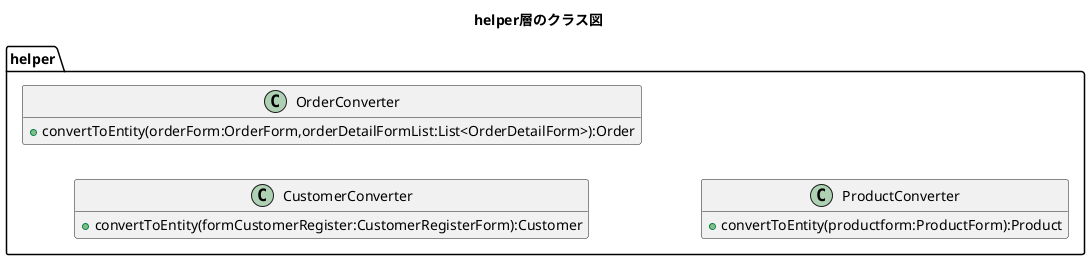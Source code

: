 @startuml
title helper層のクラス図
hide empty members
left to right direction

package helper{
    class CustomerConverter{
        +convertToEntity(formCustomerRegister:CustomerRegisterForm):Customer
    }

    class OrderConverter{
        +convertToEntity(orderForm:OrderForm,orderDetailFormList:List<OrderDetailForm>):Order
    }

    class ProductConverter{
        +convertToEntity(productform:ProductForm):Product
    }

}
@enduml